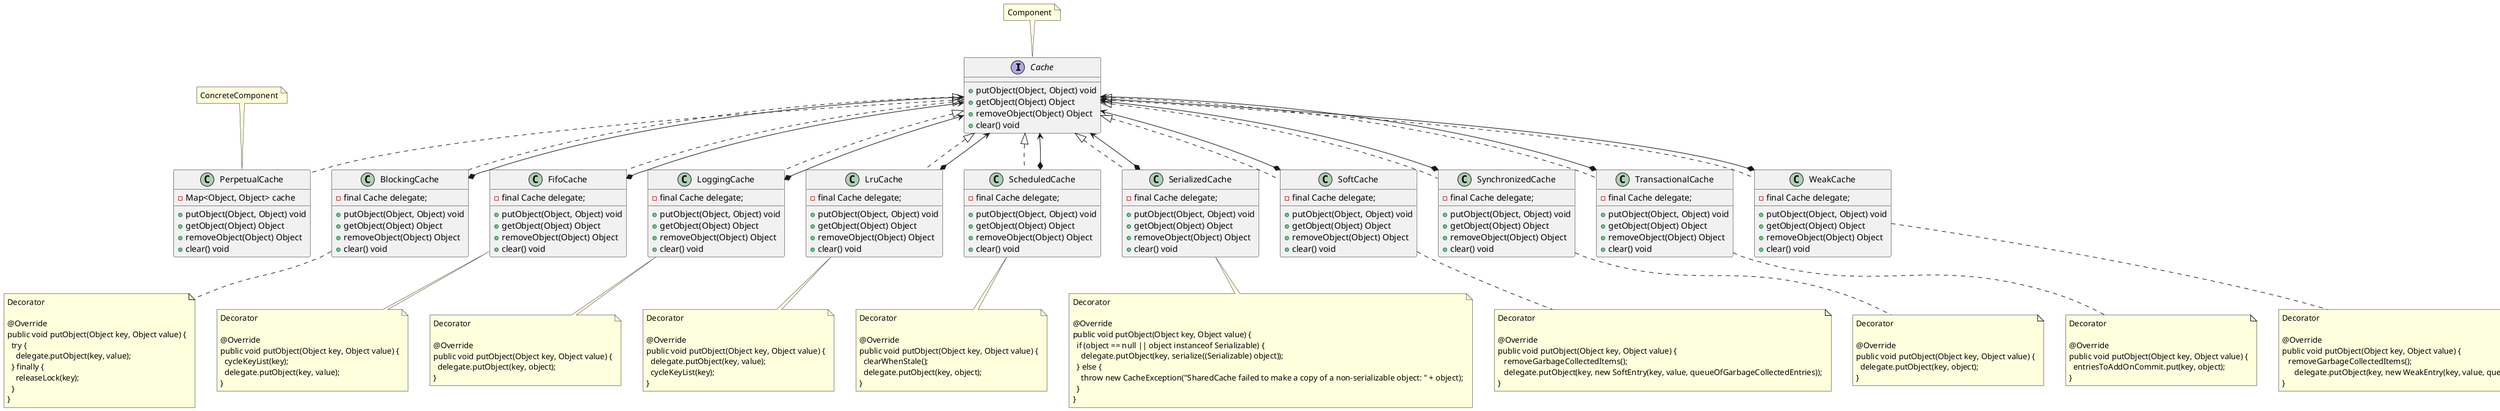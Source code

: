 @startuml

interface Cache {
+putObject(Object, Object) void
+getObject(Object) Object
+removeObject(Object) Object
+clear() void
}

note top of Cache
    Component
end note

class PerpetualCache implements Cache {
-Map<Object, Object> cache

+putObject(Object, Object) void
+getObject(Object) Object
+removeObject(Object) Object
+clear() void
}

note top of PerpetualCache
    ConcreteComponent
end note

class BlockingCache implements Cache {
- final Cache delegate;

+putObject(Object, Object) void
+getObject(Object) Object
+removeObject(Object) Object
+clear() void
}

note bottom of BlockingCache
  Decorator

  @Override
  public void putObject(Object key, Object value) {
    try {
      delegate.putObject(key, value);
    } finally {
      releaseLock(key);
    }
  }
end note

class FifoCache implements Cache {
- final Cache delegate;

+putObject(Object, Object) void
+getObject(Object) Object
+removeObject(Object) Object
+clear() void
}

note bottom of FifoCache
    Decorator

    @Override
    public void putObject(Object key, Object value) {
      cycleKeyList(key);
      delegate.putObject(key, value);
    }
end note


class LoggingCache implements Cache {
- final Cache delegate;

+putObject(Object, Object) void
+getObject(Object) Object
+removeObject(Object) Object
+clear() void
}

note bottom of LoggingCache
    Decorator

    @Override
    public void putObject(Object key, Object value) {
      delegate.putObject(key, object);
    }
end note

class LruCache implements Cache {
- final Cache delegate;

+putObject(Object, Object) void
+getObject(Object) Object
+removeObject(Object) Object
+clear() void
}

note bottom of LruCache
    Decorator

    @Override
    public void putObject(Object key, Object value) {
      delegate.putObject(key, value);
      cycleKeyList(key);
    }
end note


class ScheduledCache implements Cache {
- final Cache delegate;

+putObject(Object, Object) void
+getObject(Object) Object
+removeObject(Object) Object
+clear() void
}

note bottom of ScheduledCache
    Decorator

    @Override
    public void putObject(Object key, Object value) {
      clearWhenStale();
      delegate.putObject(key, object);
    }
end note


class SerializedCache implements Cache {
- final Cache delegate;

+putObject(Object, Object) void
+getObject(Object) Object
+removeObject(Object) Object
+clear() void
}

note bottom of SerializedCache
    Decorator

    @Override
    public void putObject(Object key, Object value) {
      if (object == null || object instanceof Serializable) {
        delegate.putObject(key, serialize((Serializable) object));
      } else {
        throw new CacheException("SharedCache failed to make a copy of a non-serializable object: " + object);
      }
    }
end note


class SoftCache implements Cache {
- final Cache delegate;

+putObject(Object, Object) void
+getObject(Object) Object
+removeObject(Object) Object
+clear() void
}

note bottom of SoftCache
    Decorator

    @Override
    public void putObject(Object key, Object value) {
       removeGarbageCollectedItems();
       delegate.putObject(key, new SoftEntry(key, value, queueOfGarbageCollectedEntries));
    }
end note


class SynchronizedCache implements Cache {
- final Cache delegate;

+putObject(Object, Object) void
+getObject(Object) Object
+removeObject(Object) Object
+clear() void
}

note bottom of SynchronizedCache
    Decorator

    @Override
    public void putObject(Object key, Object value) {
      delegate.putObject(key, object);
    }
end note


class TransactionalCache implements Cache {
- final Cache delegate;

+putObject(Object, Object) void
+getObject(Object) Object
+removeObject(Object) Object
+clear() void
}

note bottom of TransactionalCache
    Decorator

    @Override
    public void putObject(Object key, Object value) {
      entriesToAddOnCommit.put(key, object);
    }
end note


class WeakCache implements Cache {
- final Cache delegate;

+putObject(Object, Object) void
+getObject(Object) Object
+removeObject(Object) Object
+clear() void
}

note bottom of WeakCache
    Decorator

    @Override
    public void putObject(Object key, Object value) {
       removeGarbageCollectedItems();
          delegate.putObject(key, new WeakEntry(key, value, queueOfGarbageCollectedEntries));
    }
end note

BlockingCache *--> Cache
FifoCache *--> Cache
LoggingCache *--> Cache
LruCache *--> Cache
ScheduledCache *--> Cache
SerializedCache *--> Cache
SoftCache *--> Cache
SynchronizedCache *--> Cache
TransactionalCache *--> Cache
WeakCache *--> Cache


@enduml